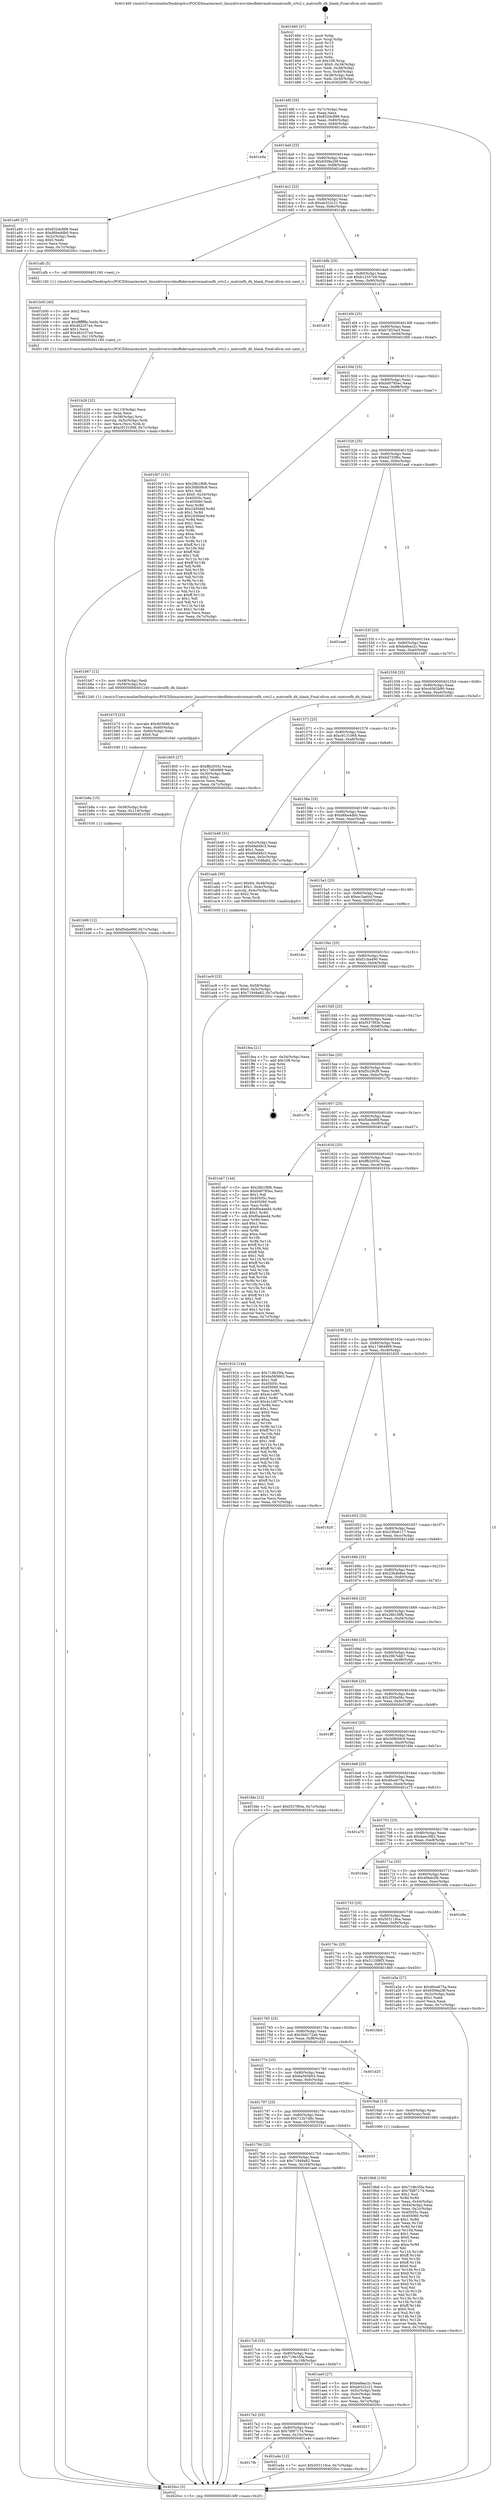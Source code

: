 digraph "0x401460" {
  label = "0x401460 (/mnt/c/Users/mathe/Desktop/tcc/POCII/binaries/extr_linuxdriversvideofbdevmatroxmatroxfb_crtc2.c_matroxfb_dh_blank_Final-ollvm.out::main(0))"
  labelloc = "t"
  node[shape=record]

  Entry [label="",width=0.3,height=0.3,shape=circle,fillcolor=black,style=filled]
  "0x40148f" [label="{
     0x40148f [26]\l
     | [instrs]\l
     &nbsp;&nbsp;0x40148f \<+3\>: mov -0x7c(%rbp),%eax\l
     &nbsp;&nbsp;0x401492 \<+2\>: mov %eax,%ecx\l
     &nbsp;&nbsp;0x401494 \<+6\>: sub $0x852dc888,%ecx\l
     &nbsp;&nbsp;0x40149a \<+3\>: mov %eax,-0x80(%rbp)\l
     &nbsp;&nbsp;0x40149d \<+6\>: mov %ecx,-0x84(%rbp)\l
     &nbsp;&nbsp;0x4014a3 \<+6\>: je 0000000000401e9a \<main+0xa3a\>\l
  }"]
  "0x401e9a" [label="{
     0x401e9a\l
  }", style=dashed]
  "0x4014a9" [label="{
     0x4014a9 [25]\l
     | [instrs]\l
     &nbsp;&nbsp;0x4014a9 \<+5\>: jmp 00000000004014ae \<main+0x4e\>\l
     &nbsp;&nbsp;0x4014ae \<+3\>: mov -0x80(%rbp),%eax\l
     &nbsp;&nbsp;0x4014b1 \<+5\>: sub $0x9309a29f,%eax\l
     &nbsp;&nbsp;0x4014b6 \<+6\>: mov %eax,-0x88(%rbp)\l
     &nbsp;&nbsp;0x4014bc \<+6\>: je 0000000000401a90 \<main+0x630\>\l
  }"]
  Exit [label="",width=0.3,height=0.3,shape=circle,fillcolor=black,style=filled,peripheries=2]
  "0x401a90" [label="{
     0x401a90 [27]\l
     | [instrs]\l
     &nbsp;&nbsp;0x401a90 \<+5\>: mov $0x852dc888,%eax\l
     &nbsp;&nbsp;0x401a95 \<+5\>: mov $0xd6be4db0,%ecx\l
     &nbsp;&nbsp;0x401a9a \<+3\>: mov -0x2c(%rbp),%edx\l
     &nbsp;&nbsp;0x401a9d \<+3\>: cmp $0x0,%edx\l
     &nbsp;&nbsp;0x401aa0 \<+3\>: cmove %ecx,%eax\l
     &nbsp;&nbsp;0x401aa3 \<+3\>: mov %eax,-0x7c(%rbp)\l
     &nbsp;&nbsp;0x401aa6 \<+5\>: jmp 00000000004020cc \<main+0xc6c\>\l
  }"]
  "0x4014c2" [label="{
     0x4014c2 [25]\l
     | [instrs]\l
     &nbsp;&nbsp;0x4014c2 \<+5\>: jmp 00000000004014c7 \<main+0x67\>\l
     &nbsp;&nbsp;0x4014c7 \<+3\>: mov -0x80(%rbp),%eax\l
     &nbsp;&nbsp;0x4014ca \<+5\>: sub $0xab322c21,%eax\l
     &nbsp;&nbsp;0x4014cf \<+6\>: mov %eax,-0x8c(%rbp)\l
     &nbsp;&nbsp;0x4014d5 \<+6\>: je 0000000000401afb \<main+0x69b\>\l
  }"]
  "0x401b99" [label="{
     0x401b99 [12]\l
     | [instrs]\l
     &nbsp;&nbsp;0x401b99 \<+7\>: movl $0xf5ebe86f,-0x7c(%rbp)\l
     &nbsp;&nbsp;0x401ba0 \<+5\>: jmp 00000000004020cc \<main+0xc6c\>\l
  }"]
  "0x401afb" [label="{
     0x401afb [5]\l
     | [instrs]\l
     &nbsp;&nbsp;0x401afb \<+5\>: call 0000000000401160 \<next_i\>\l
     | [calls]\l
     &nbsp;&nbsp;0x401160 \{1\} (/mnt/c/Users/mathe/Desktop/tcc/POCII/binaries/extr_linuxdriversvideofbdevmatroxmatroxfb_crtc2.c_matroxfb_dh_blank_Final-ollvm.out::next_i)\l
  }"]
  "0x4014db" [label="{
     0x4014db [25]\l
     | [instrs]\l
     &nbsp;&nbsp;0x4014db \<+5\>: jmp 00000000004014e0 \<main+0x80\>\l
     &nbsp;&nbsp;0x4014e0 \<+3\>: mov -0x80(%rbp),%eax\l
     &nbsp;&nbsp;0x4014e3 \<+5\>: sub $0xb12357e9,%eax\l
     &nbsp;&nbsp;0x4014e8 \<+6\>: mov %eax,-0x90(%rbp)\l
     &nbsp;&nbsp;0x4014ee \<+6\>: je 0000000000401d19 \<main+0x8b9\>\l
  }"]
  "0x401b8a" [label="{
     0x401b8a [15]\l
     | [instrs]\l
     &nbsp;&nbsp;0x401b8a \<+4\>: mov -0x58(%rbp),%rdi\l
     &nbsp;&nbsp;0x401b8e \<+6\>: mov %eax,-0x114(%rbp)\l
     &nbsp;&nbsp;0x401b94 \<+5\>: call 0000000000401030 \<free@plt\>\l
     | [calls]\l
     &nbsp;&nbsp;0x401030 \{1\} (unknown)\l
  }"]
  "0x401d19" [label="{
     0x401d19\l
  }", style=dashed]
  "0x4014f4" [label="{
     0x4014f4 [25]\l
     | [instrs]\l
     &nbsp;&nbsp;0x4014f4 \<+5\>: jmp 00000000004014f9 \<main+0x99\>\l
     &nbsp;&nbsp;0x4014f9 \<+3\>: mov -0x80(%rbp),%eax\l
     &nbsp;&nbsp;0x4014fc \<+5\>: sub $0xb7d55acf,%eax\l
     &nbsp;&nbsp;0x401501 \<+6\>: mov %eax,-0x94(%rbp)\l
     &nbsp;&nbsp;0x401507 \<+6\>: je 000000000040190f \<main+0x4af\>\l
  }"]
  "0x401b73" [label="{
     0x401b73 [23]\l
     | [instrs]\l
     &nbsp;&nbsp;0x401b73 \<+10\>: movabs $0x4030d6,%rdi\l
     &nbsp;&nbsp;0x401b7d \<+3\>: mov %eax,-0x60(%rbp)\l
     &nbsp;&nbsp;0x401b80 \<+3\>: mov -0x60(%rbp),%esi\l
     &nbsp;&nbsp;0x401b83 \<+2\>: mov $0x0,%al\l
     &nbsp;&nbsp;0x401b85 \<+5\>: call 0000000000401040 \<printf@plt\>\l
     | [calls]\l
     &nbsp;&nbsp;0x401040 \{1\} (unknown)\l
  }"]
  "0x40190f" [label="{
     0x40190f\l
  }", style=dashed]
  "0x40150d" [label="{
     0x40150d [25]\l
     | [instrs]\l
     &nbsp;&nbsp;0x40150d \<+5\>: jmp 0000000000401512 \<main+0xb2\>\l
     &nbsp;&nbsp;0x401512 \<+3\>: mov -0x80(%rbp),%eax\l
     &nbsp;&nbsp;0x401515 \<+5\>: sub $0xbd0785ec,%eax\l
     &nbsp;&nbsp;0x40151a \<+6\>: mov %eax,-0x98(%rbp)\l
     &nbsp;&nbsp;0x401520 \<+6\>: je 0000000000401f47 \<main+0xae7\>\l
  }"]
  "0x401b28" [label="{
     0x401b28 [32]\l
     | [instrs]\l
     &nbsp;&nbsp;0x401b28 \<+6\>: mov -0x110(%rbp),%ecx\l
     &nbsp;&nbsp;0x401b2e \<+3\>: imul %eax,%ecx\l
     &nbsp;&nbsp;0x401b31 \<+4\>: mov -0x58(%rbp),%rsi\l
     &nbsp;&nbsp;0x401b35 \<+4\>: movslq -0x5c(%rbp),%rdi\l
     &nbsp;&nbsp;0x401b39 \<+3\>: mov %ecx,(%rsi,%rdi,4)\l
     &nbsp;&nbsp;0x401b3c \<+7\>: movl $0xc9131068,-0x7c(%rbp)\l
     &nbsp;&nbsp;0x401b43 \<+5\>: jmp 00000000004020cc \<main+0xc6c\>\l
  }"]
  "0x401f47" [label="{
     0x401f47 [151]\l
     | [instrs]\l
     &nbsp;&nbsp;0x401f47 \<+5\>: mov $0x28b1f6fb,%eax\l
     &nbsp;&nbsp;0x401f4c \<+5\>: mov $0x30fb58c9,%ecx\l
     &nbsp;&nbsp;0x401f51 \<+2\>: mov $0x1,%dl\l
     &nbsp;&nbsp;0x401f53 \<+7\>: movl $0x0,-0x34(%rbp)\l
     &nbsp;&nbsp;0x401f5a \<+7\>: mov 0x40505c,%esi\l
     &nbsp;&nbsp;0x401f61 \<+7\>: mov 0x405060,%edi\l
     &nbsp;&nbsp;0x401f68 \<+3\>: mov %esi,%r8d\l
     &nbsp;&nbsp;0x401f6b \<+7\>: add $0x2450def,%r8d\l
     &nbsp;&nbsp;0x401f72 \<+4\>: sub $0x1,%r8d\l
     &nbsp;&nbsp;0x401f76 \<+7\>: sub $0x2450def,%r8d\l
     &nbsp;&nbsp;0x401f7d \<+4\>: imul %r8d,%esi\l
     &nbsp;&nbsp;0x401f81 \<+3\>: and $0x1,%esi\l
     &nbsp;&nbsp;0x401f84 \<+3\>: cmp $0x0,%esi\l
     &nbsp;&nbsp;0x401f87 \<+4\>: sete %r9b\l
     &nbsp;&nbsp;0x401f8b \<+3\>: cmp $0xa,%edi\l
     &nbsp;&nbsp;0x401f8e \<+4\>: setl %r10b\l
     &nbsp;&nbsp;0x401f92 \<+3\>: mov %r9b,%r11b\l
     &nbsp;&nbsp;0x401f95 \<+4\>: xor $0xff,%r11b\l
     &nbsp;&nbsp;0x401f99 \<+3\>: mov %r10b,%bl\l
     &nbsp;&nbsp;0x401f9c \<+3\>: xor $0xff,%bl\l
     &nbsp;&nbsp;0x401f9f \<+3\>: xor $0x1,%dl\l
     &nbsp;&nbsp;0x401fa2 \<+3\>: mov %r11b,%r14b\l
     &nbsp;&nbsp;0x401fa5 \<+4\>: and $0xff,%r14b\l
     &nbsp;&nbsp;0x401fa9 \<+3\>: and %dl,%r9b\l
     &nbsp;&nbsp;0x401fac \<+3\>: mov %bl,%r15b\l
     &nbsp;&nbsp;0x401faf \<+4\>: and $0xff,%r15b\l
     &nbsp;&nbsp;0x401fb3 \<+3\>: and %dl,%r10b\l
     &nbsp;&nbsp;0x401fb6 \<+3\>: or %r9b,%r14b\l
     &nbsp;&nbsp;0x401fb9 \<+3\>: or %r10b,%r15b\l
     &nbsp;&nbsp;0x401fbc \<+3\>: xor %r15b,%r14b\l
     &nbsp;&nbsp;0x401fbf \<+3\>: or %bl,%r11b\l
     &nbsp;&nbsp;0x401fc2 \<+4\>: xor $0xff,%r11b\l
     &nbsp;&nbsp;0x401fc6 \<+3\>: or $0x1,%dl\l
     &nbsp;&nbsp;0x401fc9 \<+3\>: and %dl,%r11b\l
     &nbsp;&nbsp;0x401fcc \<+3\>: or %r11b,%r14b\l
     &nbsp;&nbsp;0x401fcf \<+4\>: test $0x1,%r14b\l
     &nbsp;&nbsp;0x401fd3 \<+3\>: cmovne %ecx,%eax\l
     &nbsp;&nbsp;0x401fd6 \<+3\>: mov %eax,-0x7c(%rbp)\l
     &nbsp;&nbsp;0x401fd9 \<+5\>: jmp 00000000004020cc \<main+0xc6c\>\l
  }"]
  "0x401526" [label="{
     0x401526 [25]\l
     | [instrs]\l
     &nbsp;&nbsp;0x401526 \<+5\>: jmp 000000000040152b \<main+0xcb\>\l
     &nbsp;&nbsp;0x40152b \<+3\>: mov -0x80(%rbp),%eax\l
     &nbsp;&nbsp;0x40152e \<+5\>: sub $0xbd733f6c,%eax\l
     &nbsp;&nbsp;0x401533 \<+6\>: mov %eax,-0x9c(%rbp)\l
     &nbsp;&nbsp;0x401539 \<+6\>: je 0000000000401ea6 \<main+0xa46\>\l
  }"]
  "0x401b00" [label="{
     0x401b00 [40]\l
     | [instrs]\l
     &nbsp;&nbsp;0x401b00 \<+5\>: mov $0x2,%ecx\l
     &nbsp;&nbsp;0x401b05 \<+1\>: cltd\l
     &nbsp;&nbsp;0x401b06 \<+2\>: idiv %ecx\l
     &nbsp;&nbsp;0x401b08 \<+6\>: imul $0xfffffffe,%edx,%ecx\l
     &nbsp;&nbsp;0x401b0e \<+6\>: sub $0x462c57a4,%ecx\l
     &nbsp;&nbsp;0x401b14 \<+3\>: add $0x1,%ecx\l
     &nbsp;&nbsp;0x401b17 \<+6\>: add $0x462c57a4,%ecx\l
     &nbsp;&nbsp;0x401b1d \<+6\>: mov %ecx,-0x110(%rbp)\l
     &nbsp;&nbsp;0x401b23 \<+5\>: call 0000000000401160 \<next_i\>\l
     | [calls]\l
     &nbsp;&nbsp;0x401160 \{1\} (/mnt/c/Users/mathe/Desktop/tcc/POCII/binaries/extr_linuxdriversvideofbdevmatroxmatroxfb_crtc2.c_matroxfb_dh_blank_Final-ollvm.out::next_i)\l
  }"]
  "0x401ea6" [label="{
     0x401ea6\l
  }", style=dashed]
  "0x40153f" [label="{
     0x40153f [25]\l
     | [instrs]\l
     &nbsp;&nbsp;0x40153f \<+5\>: jmp 0000000000401544 \<main+0xe4\>\l
     &nbsp;&nbsp;0x401544 \<+3\>: mov -0x80(%rbp),%eax\l
     &nbsp;&nbsp;0x401547 \<+5\>: sub $0xbefeac2c,%eax\l
     &nbsp;&nbsp;0x40154c \<+6\>: mov %eax,-0xa0(%rbp)\l
     &nbsp;&nbsp;0x401552 \<+6\>: je 0000000000401b67 \<main+0x707\>\l
  }"]
  "0x401ac9" [label="{
     0x401ac9 [23]\l
     | [instrs]\l
     &nbsp;&nbsp;0x401ac9 \<+4\>: mov %rax,-0x58(%rbp)\l
     &nbsp;&nbsp;0x401acd \<+7\>: movl $0x0,-0x5c(%rbp)\l
     &nbsp;&nbsp;0x401ad4 \<+7\>: movl $0x71948a82,-0x7c(%rbp)\l
     &nbsp;&nbsp;0x401adb \<+5\>: jmp 00000000004020cc \<main+0xc6c\>\l
  }"]
  "0x401b67" [label="{
     0x401b67 [12]\l
     | [instrs]\l
     &nbsp;&nbsp;0x401b67 \<+3\>: mov -0x48(%rbp),%edi\l
     &nbsp;&nbsp;0x401b6a \<+4\>: mov -0x58(%rbp),%rsi\l
     &nbsp;&nbsp;0x401b6e \<+5\>: call 0000000000401240 \<matroxfb_dh_blank\>\l
     | [calls]\l
     &nbsp;&nbsp;0x401240 \{1\} (/mnt/c/Users/mathe/Desktop/tcc/POCII/binaries/extr_linuxdriversvideofbdevmatroxmatroxfb_crtc2.c_matroxfb_dh_blank_Final-ollvm.out::matroxfb_dh_blank)\l
  }"]
  "0x401558" [label="{
     0x401558 [25]\l
     | [instrs]\l
     &nbsp;&nbsp;0x401558 \<+5\>: jmp 000000000040155d \<main+0xfd\>\l
     &nbsp;&nbsp;0x40155d \<+3\>: mov -0x80(%rbp),%eax\l
     &nbsp;&nbsp;0x401560 \<+5\>: sub $0xc6362b90,%eax\l
     &nbsp;&nbsp;0x401565 \<+6\>: mov %eax,-0xa4(%rbp)\l
     &nbsp;&nbsp;0x40156b \<+6\>: je 0000000000401805 \<main+0x3a5\>\l
  }"]
  "0x4017fb" [label="{
     0x4017fb\l
  }", style=dashed]
  "0x401805" [label="{
     0x401805 [27]\l
     | [instrs]\l
     &nbsp;&nbsp;0x401805 \<+5\>: mov $0xffb2055c,%eax\l
     &nbsp;&nbsp;0x40180a \<+5\>: mov $0x17d64989,%ecx\l
     &nbsp;&nbsp;0x40180f \<+3\>: mov -0x30(%rbp),%edx\l
     &nbsp;&nbsp;0x401812 \<+3\>: cmp $0x2,%edx\l
     &nbsp;&nbsp;0x401815 \<+3\>: cmovne %ecx,%eax\l
     &nbsp;&nbsp;0x401818 \<+3\>: mov %eax,-0x7c(%rbp)\l
     &nbsp;&nbsp;0x40181b \<+5\>: jmp 00000000004020cc \<main+0xc6c\>\l
  }"]
  "0x401571" [label="{
     0x401571 [25]\l
     | [instrs]\l
     &nbsp;&nbsp;0x401571 \<+5\>: jmp 0000000000401576 \<main+0x116\>\l
     &nbsp;&nbsp;0x401576 \<+3\>: mov -0x80(%rbp),%eax\l
     &nbsp;&nbsp;0x401579 \<+5\>: sub $0xc9131068,%eax\l
     &nbsp;&nbsp;0x40157e \<+6\>: mov %eax,-0xa8(%rbp)\l
     &nbsp;&nbsp;0x401584 \<+6\>: je 0000000000401b48 \<main+0x6e8\>\l
  }"]
  "0x4020cc" [label="{
     0x4020cc [5]\l
     | [instrs]\l
     &nbsp;&nbsp;0x4020cc \<+5\>: jmp 000000000040148f \<main+0x2f\>\l
  }"]
  "0x401460" [label="{
     0x401460 [47]\l
     | [instrs]\l
     &nbsp;&nbsp;0x401460 \<+1\>: push %rbp\l
     &nbsp;&nbsp;0x401461 \<+3\>: mov %rsp,%rbp\l
     &nbsp;&nbsp;0x401464 \<+2\>: push %r15\l
     &nbsp;&nbsp;0x401466 \<+2\>: push %r14\l
     &nbsp;&nbsp;0x401468 \<+2\>: push %r13\l
     &nbsp;&nbsp;0x40146a \<+2\>: push %r12\l
     &nbsp;&nbsp;0x40146c \<+1\>: push %rbx\l
     &nbsp;&nbsp;0x40146d \<+7\>: sub $0x108,%rsp\l
     &nbsp;&nbsp;0x401474 \<+7\>: movl $0x0,-0x34(%rbp)\l
     &nbsp;&nbsp;0x40147b \<+3\>: mov %edi,-0x38(%rbp)\l
     &nbsp;&nbsp;0x40147e \<+4\>: mov %rsi,-0x40(%rbp)\l
     &nbsp;&nbsp;0x401482 \<+3\>: mov -0x38(%rbp),%edi\l
     &nbsp;&nbsp;0x401485 \<+3\>: mov %edi,-0x30(%rbp)\l
     &nbsp;&nbsp;0x401488 \<+7\>: movl $0xc6362b90,-0x7c(%rbp)\l
  }"]
  "0x401a4e" [label="{
     0x401a4e [12]\l
     | [instrs]\l
     &nbsp;&nbsp;0x401a4e \<+7\>: movl $0x503119ce,-0x7c(%rbp)\l
     &nbsp;&nbsp;0x401a55 \<+5\>: jmp 00000000004020cc \<main+0xc6c\>\l
  }"]
  "0x401b48" [label="{
     0x401b48 [31]\l
     | [instrs]\l
     &nbsp;&nbsp;0x401b48 \<+3\>: mov -0x5c(%rbp),%eax\l
     &nbsp;&nbsp;0x401b4b \<+5\>: sub $0x6faf48c3,%eax\l
     &nbsp;&nbsp;0x401b50 \<+3\>: add $0x1,%eax\l
     &nbsp;&nbsp;0x401b53 \<+5\>: add $0x6faf48c3,%eax\l
     &nbsp;&nbsp;0x401b58 \<+3\>: mov %eax,-0x5c(%rbp)\l
     &nbsp;&nbsp;0x401b5b \<+7\>: movl $0x71948a82,-0x7c(%rbp)\l
     &nbsp;&nbsp;0x401b62 \<+5\>: jmp 00000000004020cc \<main+0xc6c\>\l
  }"]
  "0x40158a" [label="{
     0x40158a [25]\l
     | [instrs]\l
     &nbsp;&nbsp;0x40158a \<+5\>: jmp 000000000040158f \<main+0x12f\>\l
     &nbsp;&nbsp;0x40158f \<+3\>: mov -0x80(%rbp),%eax\l
     &nbsp;&nbsp;0x401592 \<+5\>: sub $0xd6be4db0,%eax\l
     &nbsp;&nbsp;0x401597 \<+6\>: mov %eax,-0xac(%rbp)\l
     &nbsp;&nbsp;0x40159d \<+6\>: je 0000000000401aab \<main+0x64b\>\l
  }"]
  "0x4017e2" [label="{
     0x4017e2 [25]\l
     | [instrs]\l
     &nbsp;&nbsp;0x4017e2 \<+5\>: jmp 00000000004017e7 \<main+0x387\>\l
     &nbsp;&nbsp;0x4017e7 \<+3\>: mov -0x80(%rbp),%eax\l
     &nbsp;&nbsp;0x4017ea \<+5\>: sub $0x7fd87174,%eax\l
     &nbsp;&nbsp;0x4017ef \<+6\>: mov %eax,-0x10c(%rbp)\l
     &nbsp;&nbsp;0x4017f5 \<+6\>: je 0000000000401a4e \<main+0x5ee\>\l
  }"]
  "0x401aab" [label="{
     0x401aab [30]\l
     | [instrs]\l
     &nbsp;&nbsp;0x401aab \<+7\>: movl $0x64,-0x48(%rbp)\l
     &nbsp;&nbsp;0x401ab2 \<+7\>: movl $0x1,-0x4c(%rbp)\l
     &nbsp;&nbsp;0x401ab9 \<+4\>: movslq -0x4c(%rbp),%rax\l
     &nbsp;&nbsp;0x401abd \<+4\>: shl $0x2,%rax\l
     &nbsp;&nbsp;0x401ac1 \<+3\>: mov %rax,%rdi\l
     &nbsp;&nbsp;0x401ac4 \<+5\>: call 0000000000401050 \<malloc@plt\>\l
     | [calls]\l
     &nbsp;&nbsp;0x401050 \{1\} (unknown)\l
  }"]
  "0x4015a3" [label="{
     0x4015a3 [25]\l
     | [instrs]\l
     &nbsp;&nbsp;0x4015a3 \<+5\>: jmp 00000000004015a8 \<main+0x148\>\l
     &nbsp;&nbsp;0x4015a8 \<+3\>: mov -0x80(%rbp),%eax\l
     &nbsp;&nbsp;0x4015ab \<+5\>: sub $0xec3ae0cf,%eax\l
     &nbsp;&nbsp;0x4015b0 \<+6\>: mov %eax,-0xb0(%rbp)\l
     &nbsp;&nbsp;0x4015b6 \<+6\>: je 0000000000401dcc \<main+0x96c\>\l
  }"]
  "0x402017" [label="{
     0x402017\l
  }", style=dashed]
  "0x401dcc" [label="{
     0x401dcc\l
  }", style=dashed]
  "0x4015bc" [label="{
     0x4015bc [25]\l
     | [instrs]\l
     &nbsp;&nbsp;0x4015bc \<+5\>: jmp 00000000004015c1 \<main+0x161\>\l
     &nbsp;&nbsp;0x4015c1 \<+3\>: mov -0x80(%rbp),%eax\l
     &nbsp;&nbsp;0x4015c4 \<+5\>: sub $0xf1cba490,%eax\l
     &nbsp;&nbsp;0x4015c9 \<+6\>: mov %eax,-0xb4(%rbp)\l
     &nbsp;&nbsp;0x4015cf \<+6\>: je 0000000000402080 \<main+0xc20\>\l
  }"]
  "0x4017c9" [label="{
     0x4017c9 [25]\l
     | [instrs]\l
     &nbsp;&nbsp;0x4017c9 \<+5\>: jmp 00000000004017ce \<main+0x36e\>\l
     &nbsp;&nbsp;0x4017ce \<+3\>: mov -0x80(%rbp),%eax\l
     &nbsp;&nbsp;0x4017d1 \<+5\>: sub $0x719b35fa,%eax\l
     &nbsp;&nbsp;0x4017d6 \<+6\>: mov %eax,-0x108(%rbp)\l
     &nbsp;&nbsp;0x4017dc \<+6\>: je 0000000000402017 \<main+0xbb7\>\l
  }"]
  "0x402080" [label="{
     0x402080\l
  }", style=dashed]
  "0x4015d5" [label="{
     0x4015d5 [25]\l
     | [instrs]\l
     &nbsp;&nbsp;0x4015d5 \<+5\>: jmp 00000000004015da \<main+0x17a\>\l
     &nbsp;&nbsp;0x4015da \<+3\>: mov -0x80(%rbp),%eax\l
     &nbsp;&nbsp;0x4015dd \<+5\>: sub $0xf337f93e,%eax\l
     &nbsp;&nbsp;0x4015e2 \<+6\>: mov %eax,-0xb8(%rbp)\l
     &nbsp;&nbsp;0x4015e8 \<+6\>: je 0000000000401fea \<main+0xb8a\>\l
  }"]
  "0x401ae0" [label="{
     0x401ae0 [27]\l
     | [instrs]\l
     &nbsp;&nbsp;0x401ae0 \<+5\>: mov $0xbefeac2c,%eax\l
     &nbsp;&nbsp;0x401ae5 \<+5\>: mov $0xab322c21,%ecx\l
     &nbsp;&nbsp;0x401aea \<+3\>: mov -0x5c(%rbp),%edx\l
     &nbsp;&nbsp;0x401aed \<+3\>: cmp -0x4c(%rbp),%edx\l
     &nbsp;&nbsp;0x401af0 \<+3\>: cmovl %ecx,%eax\l
     &nbsp;&nbsp;0x401af3 \<+3\>: mov %eax,-0x7c(%rbp)\l
     &nbsp;&nbsp;0x401af6 \<+5\>: jmp 00000000004020cc \<main+0xc6c\>\l
  }"]
  "0x401fea" [label="{
     0x401fea [21]\l
     | [instrs]\l
     &nbsp;&nbsp;0x401fea \<+3\>: mov -0x34(%rbp),%eax\l
     &nbsp;&nbsp;0x401fed \<+7\>: add $0x108,%rsp\l
     &nbsp;&nbsp;0x401ff4 \<+1\>: pop %rbx\l
     &nbsp;&nbsp;0x401ff5 \<+2\>: pop %r12\l
     &nbsp;&nbsp;0x401ff7 \<+2\>: pop %r13\l
     &nbsp;&nbsp;0x401ff9 \<+2\>: pop %r14\l
     &nbsp;&nbsp;0x401ffb \<+2\>: pop %r15\l
     &nbsp;&nbsp;0x401ffd \<+1\>: pop %rbp\l
     &nbsp;&nbsp;0x401ffe \<+1\>: ret\l
  }"]
  "0x4015ee" [label="{
     0x4015ee [25]\l
     | [instrs]\l
     &nbsp;&nbsp;0x4015ee \<+5\>: jmp 00000000004015f3 \<main+0x193\>\l
     &nbsp;&nbsp;0x4015f3 \<+3\>: mov -0x80(%rbp),%eax\l
     &nbsp;&nbsp;0x4015f6 \<+5\>: sub $0xf5c29cf9,%eax\l
     &nbsp;&nbsp;0x4015fb \<+6\>: mov %eax,-0xbc(%rbp)\l
     &nbsp;&nbsp;0x401601 \<+6\>: je 0000000000401c7b \<main+0x81b\>\l
  }"]
  "0x4017b0" [label="{
     0x4017b0 [25]\l
     | [instrs]\l
     &nbsp;&nbsp;0x4017b0 \<+5\>: jmp 00000000004017b5 \<main+0x355\>\l
     &nbsp;&nbsp;0x4017b5 \<+3\>: mov -0x80(%rbp),%eax\l
     &nbsp;&nbsp;0x4017b8 \<+5\>: sub $0x71948a82,%eax\l
     &nbsp;&nbsp;0x4017bd \<+6\>: mov %eax,-0x104(%rbp)\l
     &nbsp;&nbsp;0x4017c3 \<+6\>: je 0000000000401ae0 \<main+0x680\>\l
  }"]
  "0x401c7b" [label="{
     0x401c7b\l
  }", style=dashed]
  "0x401607" [label="{
     0x401607 [25]\l
     | [instrs]\l
     &nbsp;&nbsp;0x401607 \<+5\>: jmp 000000000040160c \<main+0x1ac\>\l
     &nbsp;&nbsp;0x40160c \<+3\>: mov -0x80(%rbp),%eax\l
     &nbsp;&nbsp;0x40160f \<+5\>: sub $0xf5ebe86f,%eax\l
     &nbsp;&nbsp;0x401614 \<+6\>: mov %eax,-0xc0(%rbp)\l
     &nbsp;&nbsp;0x40161a \<+6\>: je 0000000000401eb7 \<main+0xa57\>\l
  }"]
  "0x402033" [label="{
     0x402033\l
  }", style=dashed]
  "0x401eb7" [label="{
     0x401eb7 [144]\l
     | [instrs]\l
     &nbsp;&nbsp;0x401eb7 \<+5\>: mov $0x28b1f6fb,%eax\l
     &nbsp;&nbsp;0x401ebc \<+5\>: mov $0xbd0785ec,%ecx\l
     &nbsp;&nbsp;0x401ec1 \<+2\>: mov $0x1,%dl\l
     &nbsp;&nbsp;0x401ec3 \<+7\>: mov 0x40505c,%esi\l
     &nbsp;&nbsp;0x401eca \<+7\>: mov 0x405060,%edi\l
     &nbsp;&nbsp;0x401ed1 \<+3\>: mov %esi,%r8d\l
     &nbsp;&nbsp;0x401ed4 \<+7\>: add $0xf0a4eed4,%r8d\l
     &nbsp;&nbsp;0x401edb \<+4\>: sub $0x1,%r8d\l
     &nbsp;&nbsp;0x401edf \<+7\>: sub $0xf0a4eed4,%r8d\l
     &nbsp;&nbsp;0x401ee6 \<+4\>: imul %r8d,%esi\l
     &nbsp;&nbsp;0x401eea \<+3\>: and $0x1,%esi\l
     &nbsp;&nbsp;0x401eed \<+3\>: cmp $0x0,%esi\l
     &nbsp;&nbsp;0x401ef0 \<+4\>: sete %r9b\l
     &nbsp;&nbsp;0x401ef4 \<+3\>: cmp $0xa,%edi\l
     &nbsp;&nbsp;0x401ef7 \<+4\>: setl %r10b\l
     &nbsp;&nbsp;0x401efb \<+3\>: mov %r9b,%r11b\l
     &nbsp;&nbsp;0x401efe \<+4\>: xor $0xff,%r11b\l
     &nbsp;&nbsp;0x401f02 \<+3\>: mov %r10b,%bl\l
     &nbsp;&nbsp;0x401f05 \<+3\>: xor $0xff,%bl\l
     &nbsp;&nbsp;0x401f08 \<+3\>: xor $0x1,%dl\l
     &nbsp;&nbsp;0x401f0b \<+3\>: mov %r11b,%r14b\l
     &nbsp;&nbsp;0x401f0e \<+4\>: and $0xff,%r14b\l
     &nbsp;&nbsp;0x401f12 \<+3\>: and %dl,%r9b\l
     &nbsp;&nbsp;0x401f15 \<+3\>: mov %bl,%r15b\l
     &nbsp;&nbsp;0x401f18 \<+4\>: and $0xff,%r15b\l
     &nbsp;&nbsp;0x401f1c \<+3\>: and %dl,%r10b\l
     &nbsp;&nbsp;0x401f1f \<+3\>: or %r9b,%r14b\l
     &nbsp;&nbsp;0x401f22 \<+3\>: or %r10b,%r15b\l
     &nbsp;&nbsp;0x401f25 \<+3\>: xor %r15b,%r14b\l
     &nbsp;&nbsp;0x401f28 \<+3\>: or %bl,%r11b\l
     &nbsp;&nbsp;0x401f2b \<+4\>: xor $0xff,%r11b\l
     &nbsp;&nbsp;0x401f2f \<+3\>: or $0x1,%dl\l
     &nbsp;&nbsp;0x401f32 \<+3\>: and %dl,%r11b\l
     &nbsp;&nbsp;0x401f35 \<+3\>: or %r11b,%r14b\l
     &nbsp;&nbsp;0x401f38 \<+4\>: test $0x1,%r14b\l
     &nbsp;&nbsp;0x401f3c \<+3\>: cmovne %ecx,%eax\l
     &nbsp;&nbsp;0x401f3f \<+3\>: mov %eax,-0x7c(%rbp)\l
     &nbsp;&nbsp;0x401f42 \<+5\>: jmp 00000000004020cc \<main+0xc6c\>\l
  }"]
  "0x401620" [label="{
     0x401620 [25]\l
     | [instrs]\l
     &nbsp;&nbsp;0x401620 \<+5\>: jmp 0000000000401625 \<main+0x1c5\>\l
     &nbsp;&nbsp;0x401625 \<+3\>: mov -0x80(%rbp),%eax\l
     &nbsp;&nbsp;0x401628 \<+5\>: sub $0xffb2055c,%eax\l
     &nbsp;&nbsp;0x40162d \<+6\>: mov %eax,-0xc4(%rbp)\l
     &nbsp;&nbsp;0x401633 \<+6\>: je 000000000040191b \<main+0x4bb\>\l
  }"]
  "0x4019b8" [label="{
     0x4019b8 [150]\l
     | [instrs]\l
     &nbsp;&nbsp;0x4019b8 \<+5\>: mov $0x719b35fa,%ecx\l
     &nbsp;&nbsp;0x4019bd \<+5\>: mov $0x7fd87174,%edx\l
     &nbsp;&nbsp;0x4019c2 \<+3\>: mov $0x1,%sil\l
     &nbsp;&nbsp;0x4019c5 \<+3\>: xor %r8d,%r8d\l
     &nbsp;&nbsp;0x4019c8 \<+3\>: mov %eax,-0x44(%rbp)\l
     &nbsp;&nbsp;0x4019cb \<+3\>: mov -0x44(%rbp),%eax\l
     &nbsp;&nbsp;0x4019ce \<+3\>: mov %eax,-0x2c(%rbp)\l
     &nbsp;&nbsp;0x4019d1 \<+7\>: mov 0x40505c,%eax\l
     &nbsp;&nbsp;0x4019d8 \<+8\>: mov 0x405060,%r9d\l
     &nbsp;&nbsp;0x4019e0 \<+4\>: sub $0x1,%r8d\l
     &nbsp;&nbsp;0x4019e4 \<+3\>: mov %eax,%r10d\l
     &nbsp;&nbsp;0x4019e7 \<+3\>: add %r8d,%r10d\l
     &nbsp;&nbsp;0x4019ea \<+4\>: imul %r10d,%eax\l
     &nbsp;&nbsp;0x4019ee \<+3\>: and $0x1,%eax\l
     &nbsp;&nbsp;0x4019f1 \<+3\>: cmp $0x0,%eax\l
     &nbsp;&nbsp;0x4019f4 \<+4\>: sete %r11b\l
     &nbsp;&nbsp;0x4019f8 \<+4\>: cmp $0xa,%r9d\l
     &nbsp;&nbsp;0x4019fc \<+3\>: setl %bl\l
     &nbsp;&nbsp;0x4019ff \<+3\>: mov %r11b,%r14b\l
     &nbsp;&nbsp;0x401a02 \<+4\>: xor $0xff,%r14b\l
     &nbsp;&nbsp;0x401a06 \<+3\>: mov %bl,%r15b\l
     &nbsp;&nbsp;0x401a09 \<+4\>: xor $0xff,%r15b\l
     &nbsp;&nbsp;0x401a0d \<+4\>: xor $0x0,%sil\l
     &nbsp;&nbsp;0x401a11 \<+3\>: mov %r14b,%r12b\l
     &nbsp;&nbsp;0x401a14 \<+4\>: and $0x0,%r12b\l
     &nbsp;&nbsp;0x401a18 \<+3\>: and %sil,%r11b\l
     &nbsp;&nbsp;0x401a1b \<+3\>: mov %r15b,%r13b\l
     &nbsp;&nbsp;0x401a1e \<+4\>: and $0x0,%r13b\l
     &nbsp;&nbsp;0x401a22 \<+3\>: and %sil,%bl\l
     &nbsp;&nbsp;0x401a25 \<+3\>: or %r11b,%r12b\l
     &nbsp;&nbsp;0x401a28 \<+3\>: or %bl,%r13b\l
     &nbsp;&nbsp;0x401a2b \<+3\>: xor %r13b,%r12b\l
     &nbsp;&nbsp;0x401a2e \<+3\>: or %r15b,%r14b\l
     &nbsp;&nbsp;0x401a31 \<+4\>: xor $0xff,%r14b\l
     &nbsp;&nbsp;0x401a35 \<+4\>: or $0x0,%sil\l
     &nbsp;&nbsp;0x401a39 \<+3\>: and %sil,%r14b\l
     &nbsp;&nbsp;0x401a3c \<+3\>: or %r14b,%r12b\l
     &nbsp;&nbsp;0x401a3f \<+4\>: test $0x1,%r12b\l
     &nbsp;&nbsp;0x401a43 \<+3\>: cmovne %edx,%ecx\l
     &nbsp;&nbsp;0x401a46 \<+3\>: mov %ecx,-0x7c(%rbp)\l
     &nbsp;&nbsp;0x401a49 \<+5\>: jmp 00000000004020cc \<main+0xc6c\>\l
  }"]
  "0x40191b" [label="{
     0x40191b [144]\l
     | [instrs]\l
     &nbsp;&nbsp;0x40191b \<+5\>: mov $0x719b35fa,%eax\l
     &nbsp;&nbsp;0x401920 \<+5\>: mov $0x6a565663,%ecx\l
     &nbsp;&nbsp;0x401925 \<+2\>: mov $0x1,%dl\l
     &nbsp;&nbsp;0x401927 \<+7\>: mov 0x40505c,%esi\l
     &nbsp;&nbsp;0x40192e \<+7\>: mov 0x405060,%edi\l
     &nbsp;&nbsp;0x401935 \<+3\>: mov %esi,%r8d\l
     &nbsp;&nbsp;0x401938 \<+7\>: add $0x4c1d977e,%r8d\l
     &nbsp;&nbsp;0x40193f \<+4\>: sub $0x1,%r8d\l
     &nbsp;&nbsp;0x401943 \<+7\>: sub $0x4c1d977e,%r8d\l
     &nbsp;&nbsp;0x40194a \<+4\>: imul %r8d,%esi\l
     &nbsp;&nbsp;0x40194e \<+3\>: and $0x1,%esi\l
     &nbsp;&nbsp;0x401951 \<+3\>: cmp $0x0,%esi\l
     &nbsp;&nbsp;0x401954 \<+4\>: sete %r9b\l
     &nbsp;&nbsp;0x401958 \<+3\>: cmp $0xa,%edi\l
     &nbsp;&nbsp;0x40195b \<+4\>: setl %r10b\l
     &nbsp;&nbsp;0x40195f \<+3\>: mov %r9b,%r11b\l
     &nbsp;&nbsp;0x401962 \<+4\>: xor $0xff,%r11b\l
     &nbsp;&nbsp;0x401966 \<+3\>: mov %r10b,%bl\l
     &nbsp;&nbsp;0x401969 \<+3\>: xor $0xff,%bl\l
     &nbsp;&nbsp;0x40196c \<+3\>: xor $0x1,%dl\l
     &nbsp;&nbsp;0x40196f \<+3\>: mov %r11b,%r14b\l
     &nbsp;&nbsp;0x401972 \<+4\>: and $0xff,%r14b\l
     &nbsp;&nbsp;0x401976 \<+3\>: and %dl,%r9b\l
     &nbsp;&nbsp;0x401979 \<+3\>: mov %bl,%r15b\l
     &nbsp;&nbsp;0x40197c \<+4\>: and $0xff,%r15b\l
     &nbsp;&nbsp;0x401980 \<+3\>: and %dl,%r10b\l
     &nbsp;&nbsp;0x401983 \<+3\>: or %r9b,%r14b\l
     &nbsp;&nbsp;0x401986 \<+3\>: or %r10b,%r15b\l
     &nbsp;&nbsp;0x401989 \<+3\>: xor %r15b,%r14b\l
     &nbsp;&nbsp;0x40198c \<+3\>: or %bl,%r11b\l
     &nbsp;&nbsp;0x40198f \<+4\>: xor $0xff,%r11b\l
     &nbsp;&nbsp;0x401993 \<+3\>: or $0x1,%dl\l
     &nbsp;&nbsp;0x401996 \<+3\>: and %dl,%r11b\l
     &nbsp;&nbsp;0x401999 \<+3\>: or %r11b,%r14b\l
     &nbsp;&nbsp;0x40199c \<+4\>: test $0x1,%r14b\l
     &nbsp;&nbsp;0x4019a0 \<+3\>: cmovne %ecx,%eax\l
     &nbsp;&nbsp;0x4019a3 \<+3\>: mov %eax,-0x7c(%rbp)\l
     &nbsp;&nbsp;0x4019a6 \<+5\>: jmp 00000000004020cc \<main+0xc6c\>\l
  }"]
  "0x401639" [label="{
     0x401639 [25]\l
     | [instrs]\l
     &nbsp;&nbsp;0x401639 \<+5\>: jmp 000000000040163e \<main+0x1de\>\l
     &nbsp;&nbsp;0x40163e \<+3\>: mov -0x80(%rbp),%eax\l
     &nbsp;&nbsp;0x401641 \<+5\>: sub $0x17d64989,%eax\l
     &nbsp;&nbsp;0x401646 \<+6\>: mov %eax,-0xc8(%rbp)\l
     &nbsp;&nbsp;0x40164c \<+6\>: je 0000000000401820 \<main+0x3c0\>\l
  }"]
  "0x401797" [label="{
     0x401797 [25]\l
     | [instrs]\l
     &nbsp;&nbsp;0x401797 \<+5\>: jmp 000000000040179c \<main+0x33c\>\l
     &nbsp;&nbsp;0x40179c \<+3\>: mov -0x80(%rbp),%eax\l
     &nbsp;&nbsp;0x40179f \<+5\>: sub $0x712b7d8c,%eax\l
     &nbsp;&nbsp;0x4017a4 \<+6\>: mov %eax,-0x100(%rbp)\l
     &nbsp;&nbsp;0x4017aa \<+6\>: je 0000000000402033 \<main+0xbd3\>\l
  }"]
  "0x401820" [label="{
     0x401820\l
  }", style=dashed]
  "0x401652" [label="{
     0x401652 [25]\l
     | [instrs]\l
     &nbsp;&nbsp;0x401652 \<+5\>: jmp 0000000000401657 \<main+0x1f7\>\l
     &nbsp;&nbsp;0x401657 \<+3\>: mov -0x80(%rbp),%eax\l
     &nbsp;&nbsp;0x40165a \<+5\>: sub $0x236e6117,%eax\l
     &nbsp;&nbsp;0x40165f \<+6\>: mov %eax,-0xcc(%rbp)\l
     &nbsp;&nbsp;0x401665 \<+6\>: je 0000000000401d46 \<main+0x8e6\>\l
  }"]
  "0x4019ab" [label="{
     0x4019ab [13]\l
     | [instrs]\l
     &nbsp;&nbsp;0x4019ab \<+4\>: mov -0x40(%rbp),%rax\l
     &nbsp;&nbsp;0x4019af \<+4\>: mov 0x8(%rax),%rdi\l
     &nbsp;&nbsp;0x4019b3 \<+5\>: call 0000000000401060 \<atoi@plt\>\l
     | [calls]\l
     &nbsp;&nbsp;0x401060 \{1\} (unknown)\l
  }"]
  "0x401d46" [label="{
     0x401d46\l
  }", style=dashed]
  "0x40166b" [label="{
     0x40166b [25]\l
     | [instrs]\l
     &nbsp;&nbsp;0x40166b \<+5\>: jmp 0000000000401670 \<main+0x210\>\l
     &nbsp;&nbsp;0x401670 \<+3\>: mov -0x80(%rbp),%eax\l
     &nbsp;&nbsp;0x401673 \<+5\>: sub $0x23b4b8ee,%eax\l
     &nbsp;&nbsp;0x401678 \<+6\>: mov %eax,-0xd0(%rbp)\l
     &nbsp;&nbsp;0x40167e \<+6\>: je 0000000000401ba5 \<main+0x745\>\l
  }"]
  "0x40177e" [label="{
     0x40177e [25]\l
     | [instrs]\l
     &nbsp;&nbsp;0x40177e \<+5\>: jmp 0000000000401783 \<main+0x323\>\l
     &nbsp;&nbsp;0x401783 \<+3\>: mov -0x80(%rbp),%eax\l
     &nbsp;&nbsp;0x401786 \<+5\>: sub $0x6a565663,%eax\l
     &nbsp;&nbsp;0x40178b \<+6\>: mov %eax,-0xfc(%rbp)\l
     &nbsp;&nbsp;0x401791 \<+6\>: je 00000000004019ab \<main+0x54b\>\l
  }"]
  "0x401ba5" [label="{
     0x401ba5\l
  }", style=dashed]
  "0x401684" [label="{
     0x401684 [25]\l
     | [instrs]\l
     &nbsp;&nbsp;0x401684 \<+5\>: jmp 0000000000401689 \<main+0x229\>\l
     &nbsp;&nbsp;0x401689 \<+3\>: mov -0x80(%rbp),%eax\l
     &nbsp;&nbsp;0x40168c \<+5\>: sub $0x28b1f6fb,%eax\l
     &nbsp;&nbsp;0x401691 \<+6\>: mov %eax,-0xd4(%rbp)\l
     &nbsp;&nbsp;0x401697 \<+6\>: je 00000000004020be \<main+0xc5e\>\l
  }"]
  "0x401d25" [label="{
     0x401d25\l
  }", style=dashed]
  "0x4020be" [label="{
     0x4020be\l
  }", style=dashed]
  "0x40169d" [label="{
     0x40169d [25]\l
     | [instrs]\l
     &nbsp;&nbsp;0x40169d \<+5\>: jmp 00000000004016a2 \<main+0x242\>\l
     &nbsp;&nbsp;0x4016a2 \<+3\>: mov -0x80(%rbp),%eax\l
     &nbsp;&nbsp;0x4016a5 \<+5\>: sub $0x29b7ebb7,%eax\l
     &nbsp;&nbsp;0x4016aa \<+6\>: mov %eax,-0xd8(%rbp)\l
     &nbsp;&nbsp;0x4016b0 \<+6\>: je 0000000000401bf5 \<main+0x795\>\l
  }"]
  "0x401765" [label="{
     0x401765 [25]\l
     | [instrs]\l
     &nbsp;&nbsp;0x401765 \<+5\>: jmp 000000000040176a \<main+0x30a\>\l
     &nbsp;&nbsp;0x40176a \<+3\>: mov -0x80(%rbp),%eax\l
     &nbsp;&nbsp;0x40176d \<+5\>: sub $0x5bd172a6,%eax\l
     &nbsp;&nbsp;0x401772 \<+6\>: mov %eax,-0xf8(%rbp)\l
     &nbsp;&nbsp;0x401778 \<+6\>: je 0000000000401d25 \<main+0x8c5\>\l
  }"]
  "0x401bf5" [label="{
     0x401bf5\l
  }", style=dashed]
  "0x4016b6" [label="{
     0x4016b6 [25]\l
     | [instrs]\l
     &nbsp;&nbsp;0x4016b6 \<+5\>: jmp 00000000004016bb \<main+0x25b\>\l
     &nbsp;&nbsp;0x4016bb \<+3\>: mov -0x80(%rbp),%eax\l
     &nbsp;&nbsp;0x4016be \<+5\>: sub $0x2f30a56c,%eax\l
     &nbsp;&nbsp;0x4016c3 \<+6\>: mov %eax,-0xdc(%rbp)\l
     &nbsp;&nbsp;0x4016c9 \<+6\>: je 0000000000401fff \<main+0xb9f\>\l
  }"]
  "0x4018b0" [label="{
     0x4018b0\l
  }", style=dashed]
  "0x401fff" [label="{
     0x401fff\l
  }", style=dashed]
  "0x4016cf" [label="{
     0x4016cf [25]\l
     | [instrs]\l
     &nbsp;&nbsp;0x4016cf \<+5\>: jmp 00000000004016d4 \<main+0x274\>\l
     &nbsp;&nbsp;0x4016d4 \<+3\>: mov -0x80(%rbp),%eax\l
     &nbsp;&nbsp;0x4016d7 \<+5\>: sub $0x30fb58c9,%eax\l
     &nbsp;&nbsp;0x4016dc \<+6\>: mov %eax,-0xe0(%rbp)\l
     &nbsp;&nbsp;0x4016e2 \<+6\>: je 0000000000401fde \<main+0xb7e\>\l
  }"]
  "0x40174c" [label="{
     0x40174c [25]\l
     | [instrs]\l
     &nbsp;&nbsp;0x40174c \<+5\>: jmp 0000000000401751 \<main+0x2f1\>\l
     &nbsp;&nbsp;0x401751 \<+3\>: mov -0x80(%rbp),%eax\l
     &nbsp;&nbsp;0x401754 \<+5\>: sub $0x5125f6f3,%eax\l
     &nbsp;&nbsp;0x401759 \<+6\>: mov %eax,-0xf4(%rbp)\l
     &nbsp;&nbsp;0x40175f \<+6\>: je 00000000004018b0 \<main+0x450\>\l
  }"]
  "0x401fde" [label="{
     0x401fde [12]\l
     | [instrs]\l
     &nbsp;&nbsp;0x401fde \<+7\>: movl $0xf337f93e,-0x7c(%rbp)\l
     &nbsp;&nbsp;0x401fe5 \<+5\>: jmp 00000000004020cc \<main+0xc6c\>\l
  }"]
  "0x4016e8" [label="{
     0x4016e8 [25]\l
     | [instrs]\l
     &nbsp;&nbsp;0x4016e8 \<+5\>: jmp 00000000004016ed \<main+0x28d\>\l
     &nbsp;&nbsp;0x4016ed \<+3\>: mov -0x80(%rbp),%eax\l
     &nbsp;&nbsp;0x4016f0 \<+5\>: sub $0x46ce675a,%eax\l
     &nbsp;&nbsp;0x4016f5 \<+6\>: mov %eax,-0xe4(%rbp)\l
     &nbsp;&nbsp;0x4016fb \<+6\>: je 0000000000401a75 \<main+0x615\>\l
  }"]
  "0x401a5a" [label="{
     0x401a5a [27]\l
     | [instrs]\l
     &nbsp;&nbsp;0x401a5a \<+5\>: mov $0x46ce675a,%eax\l
     &nbsp;&nbsp;0x401a5f \<+5\>: mov $0x9309a29f,%ecx\l
     &nbsp;&nbsp;0x401a64 \<+3\>: mov -0x2c(%rbp),%edx\l
     &nbsp;&nbsp;0x401a67 \<+3\>: cmp $0x1,%edx\l
     &nbsp;&nbsp;0x401a6a \<+3\>: cmovl %ecx,%eax\l
     &nbsp;&nbsp;0x401a6d \<+3\>: mov %eax,-0x7c(%rbp)\l
     &nbsp;&nbsp;0x401a70 \<+5\>: jmp 00000000004020cc \<main+0xc6c\>\l
  }"]
  "0x401a75" [label="{
     0x401a75\l
  }", style=dashed]
  "0x401701" [label="{
     0x401701 [25]\l
     | [instrs]\l
     &nbsp;&nbsp;0x401701 \<+5\>: jmp 0000000000401706 \<main+0x2a6\>\l
     &nbsp;&nbsp;0x401706 \<+3\>: mov -0x80(%rbp),%eax\l
     &nbsp;&nbsp;0x401709 \<+5\>: sub $0x4aec3f62,%eax\l
     &nbsp;&nbsp;0x40170e \<+6\>: mov %eax,-0xe8(%rbp)\l
     &nbsp;&nbsp;0x401714 \<+6\>: je 0000000000401bda \<main+0x77a\>\l
  }"]
  "0x401733" [label="{
     0x401733 [25]\l
     | [instrs]\l
     &nbsp;&nbsp;0x401733 \<+5\>: jmp 0000000000401738 \<main+0x2d8\>\l
     &nbsp;&nbsp;0x401738 \<+3\>: mov -0x80(%rbp),%eax\l
     &nbsp;&nbsp;0x40173b \<+5\>: sub $0x503119ce,%eax\l
     &nbsp;&nbsp;0x401740 \<+6\>: mov %eax,-0xf0(%rbp)\l
     &nbsp;&nbsp;0x401746 \<+6\>: je 0000000000401a5a \<main+0x5fa\>\l
  }"]
  "0x401bda" [label="{
     0x401bda\l
  }", style=dashed]
  "0x40171a" [label="{
     0x40171a [25]\l
     | [instrs]\l
     &nbsp;&nbsp;0x40171a \<+5\>: jmp 000000000040171f \<main+0x2bf\>\l
     &nbsp;&nbsp;0x40171f \<+3\>: mov -0x80(%rbp),%eax\l
     &nbsp;&nbsp;0x401722 \<+5\>: sub $0x4fdab2fb,%eax\l
     &nbsp;&nbsp;0x401727 \<+6\>: mov %eax,-0xec(%rbp)\l
     &nbsp;&nbsp;0x40172d \<+6\>: je 0000000000401e8e \<main+0xa2e\>\l
  }"]
  "0x401e8e" [label="{
     0x401e8e\l
  }", style=dashed]
  Entry -> "0x401460" [label=" 1"]
  "0x40148f" -> "0x401e9a" [label=" 0"]
  "0x40148f" -> "0x4014a9" [label=" 16"]
  "0x401fea" -> Exit [label=" 1"]
  "0x4014a9" -> "0x401a90" [label=" 1"]
  "0x4014a9" -> "0x4014c2" [label=" 15"]
  "0x401fde" -> "0x4020cc" [label=" 1"]
  "0x4014c2" -> "0x401afb" [label=" 1"]
  "0x4014c2" -> "0x4014db" [label=" 14"]
  "0x401f47" -> "0x4020cc" [label=" 1"]
  "0x4014db" -> "0x401d19" [label=" 0"]
  "0x4014db" -> "0x4014f4" [label=" 14"]
  "0x401eb7" -> "0x4020cc" [label=" 1"]
  "0x4014f4" -> "0x40190f" [label=" 0"]
  "0x4014f4" -> "0x40150d" [label=" 14"]
  "0x401b99" -> "0x4020cc" [label=" 1"]
  "0x40150d" -> "0x401f47" [label=" 1"]
  "0x40150d" -> "0x401526" [label=" 13"]
  "0x401b8a" -> "0x401b99" [label=" 1"]
  "0x401526" -> "0x401ea6" [label=" 0"]
  "0x401526" -> "0x40153f" [label=" 13"]
  "0x401b73" -> "0x401b8a" [label=" 1"]
  "0x40153f" -> "0x401b67" [label=" 1"]
  "0x40153f" -> "0x401558" [label=" 12"]
  "0x401b67" -> "0x401b73" [label=" 1"]
  "0x401558" -> "0x401805" [label=" 1"]
  "0x401558" -> "0x401571" [label=" 11"]
  "0x401805" -> "0x4020cc" [label=" 1"]
  "0x401460" -> "0x40148f" [label=" 1"]
  "0x4020cc" -> "0x40148f" [label=" 15"]
  "0x401b48" -> "0x4020cc" [label=" 1"]
  "0x401571" -> "0x401b48" [label=" 1"]
  "0x401571" -> "0x40158a" [label=" 10"]
  "0x401b28" -> "0x4020cc" [label=" 1"]
  "0x40158a" -> "0x401aab" [label=" 1"]
  "0x40158a" -> "0x4015a3" [label=" 9"]
  "0x401afb" -> "0x401b00" [label=" 1"]
  "0x4015a3" -> "0x401dcc" [label=" 0"]
  "0x4015a3" -> "0x4015bc" [label=" 9"]
  "0x401ae0" -> "0x4020cc" [label=" 2"]
  "0x4015bc" -> "0x402080" [label=" 0"]
  "0x4015bc" -> "0x4015d5" [label=" 9"]
  "0x401aab" -> "0x401ac9" [label=" 1"]
  "0x4015d5" -> "0x401fea" [label=" 1"]
  "0x4015d5" -> "0x4015ee" [label=" 8"]
  "0x401a90" -> "0x4020cc" [label=" 1"]
  "0x4015ee" -> "0x401c7b" [label=" 0"]
  "0x4015ee" -> "0x401607" [label=" 8"]
  "0x401a4e" -> "0x4020cc" [label=" 1"]
  "0x401607" -> "0x401eb7" [label=" 1"]
  "0x401607" -> "0x401620" [label=" 7"]
  "0x4017e2" -> "0x4017fb" [label=" 0"]
  "0x401620" -> "0x40191b" [label=" 1"]
  "0x401620" -> "0x401639" [label=" 6"]
  "0x40191b" -> "0x4020cc" [label=" 1"]
  "0x401b00" -> "0x401b28" [label=" 1"]
  "0x401639" -> "0x401820" [label=" 0"]
  "0x401639" -> "0x401652" [label=" 6"]
  "0x4017c9" -> "0x4017e2" [label=" 1"]
  "0x401652" -> "0x401d46" [label=" 0"]
  "0x401652" -> "0x40166b" [label=" 6"]
  "0x4017c9" -> "0x402017" [label=" 0"]
  "0x40166b" -> "0x401ba5" [label=" 0"]
  "0x40166b" -> "0x401684" [label=" 6"]
  "0x4017b0" -> "0x4017c9" [label=" 1"]
  "0x401684" -> "0x4020be" [label=" 0"]
  "0x401684" -> "0x40169d" [label=" 6"]
  "0x4017b0" -> "0x401ae0" [label=" 2"]
  "0x40169d" -> "0x401bf5" [label=" 0"]
  "0x40169d" -> "0x4016b6" [label=" 6"]
  "0x401797" -> "0x4017b0" [label=" 3"]
  "0x4016b6" -> "0x401fff" [label=" 0"]
  "0x4016b6" -> "0x4016cf" [label=" 6"]
  "0x401797" -> "0x402033" [label=" 0"]
  "0x4016cf" -> "0x401fde" [label=" 1"]
  "0x4016cf" -> "0x4016e8" [label=" 5"]
  "0x4019b8" -> "0x4020cc" [label=" 1"]
  "0x4016e8" -> "0x401a75" [label=" 0"]
  "0x4016e8" -> "0x401701" [label=" 5"]
  "0x4019ab" -> "0x4019b8" [label=" 1"]
  "0x401701" -> "0x401bda" [label=" 0"]
  "0x401701" -> "0x40171a" [label=" 5"]
  "0x40177e" -> "0x4019ab" [label=" 1"]
  "0x40171a" -> "0x401e8e" [label=" 0"]
  "0x40171a" -> "0x401733" [label=" 5"]
  "0x40177e" -> "0x401797" [label=" 3"]
  "0x401733" -> "0x401a5a" [label=" 1"]
  "0x401733" -> "0x40174c" [label=" 4"]
  "0x4017e2" -> "0x401a4e" [label=" 1"]
  "0x40174c" -> "0x4018b0" [label=" 0"]
  "0x40174c" -> "0x401765" [label=" 4"]
  "0x401a5a" -> "0x4020cc" [label=" 1"]
  "0x401765" -> "0x401d25" [label=" 0"]
  "0x401765" -> "0x40177e" [label=" 4"]
  "0x401ac9" -> "0x4020cc" [label=" 1"]
}
